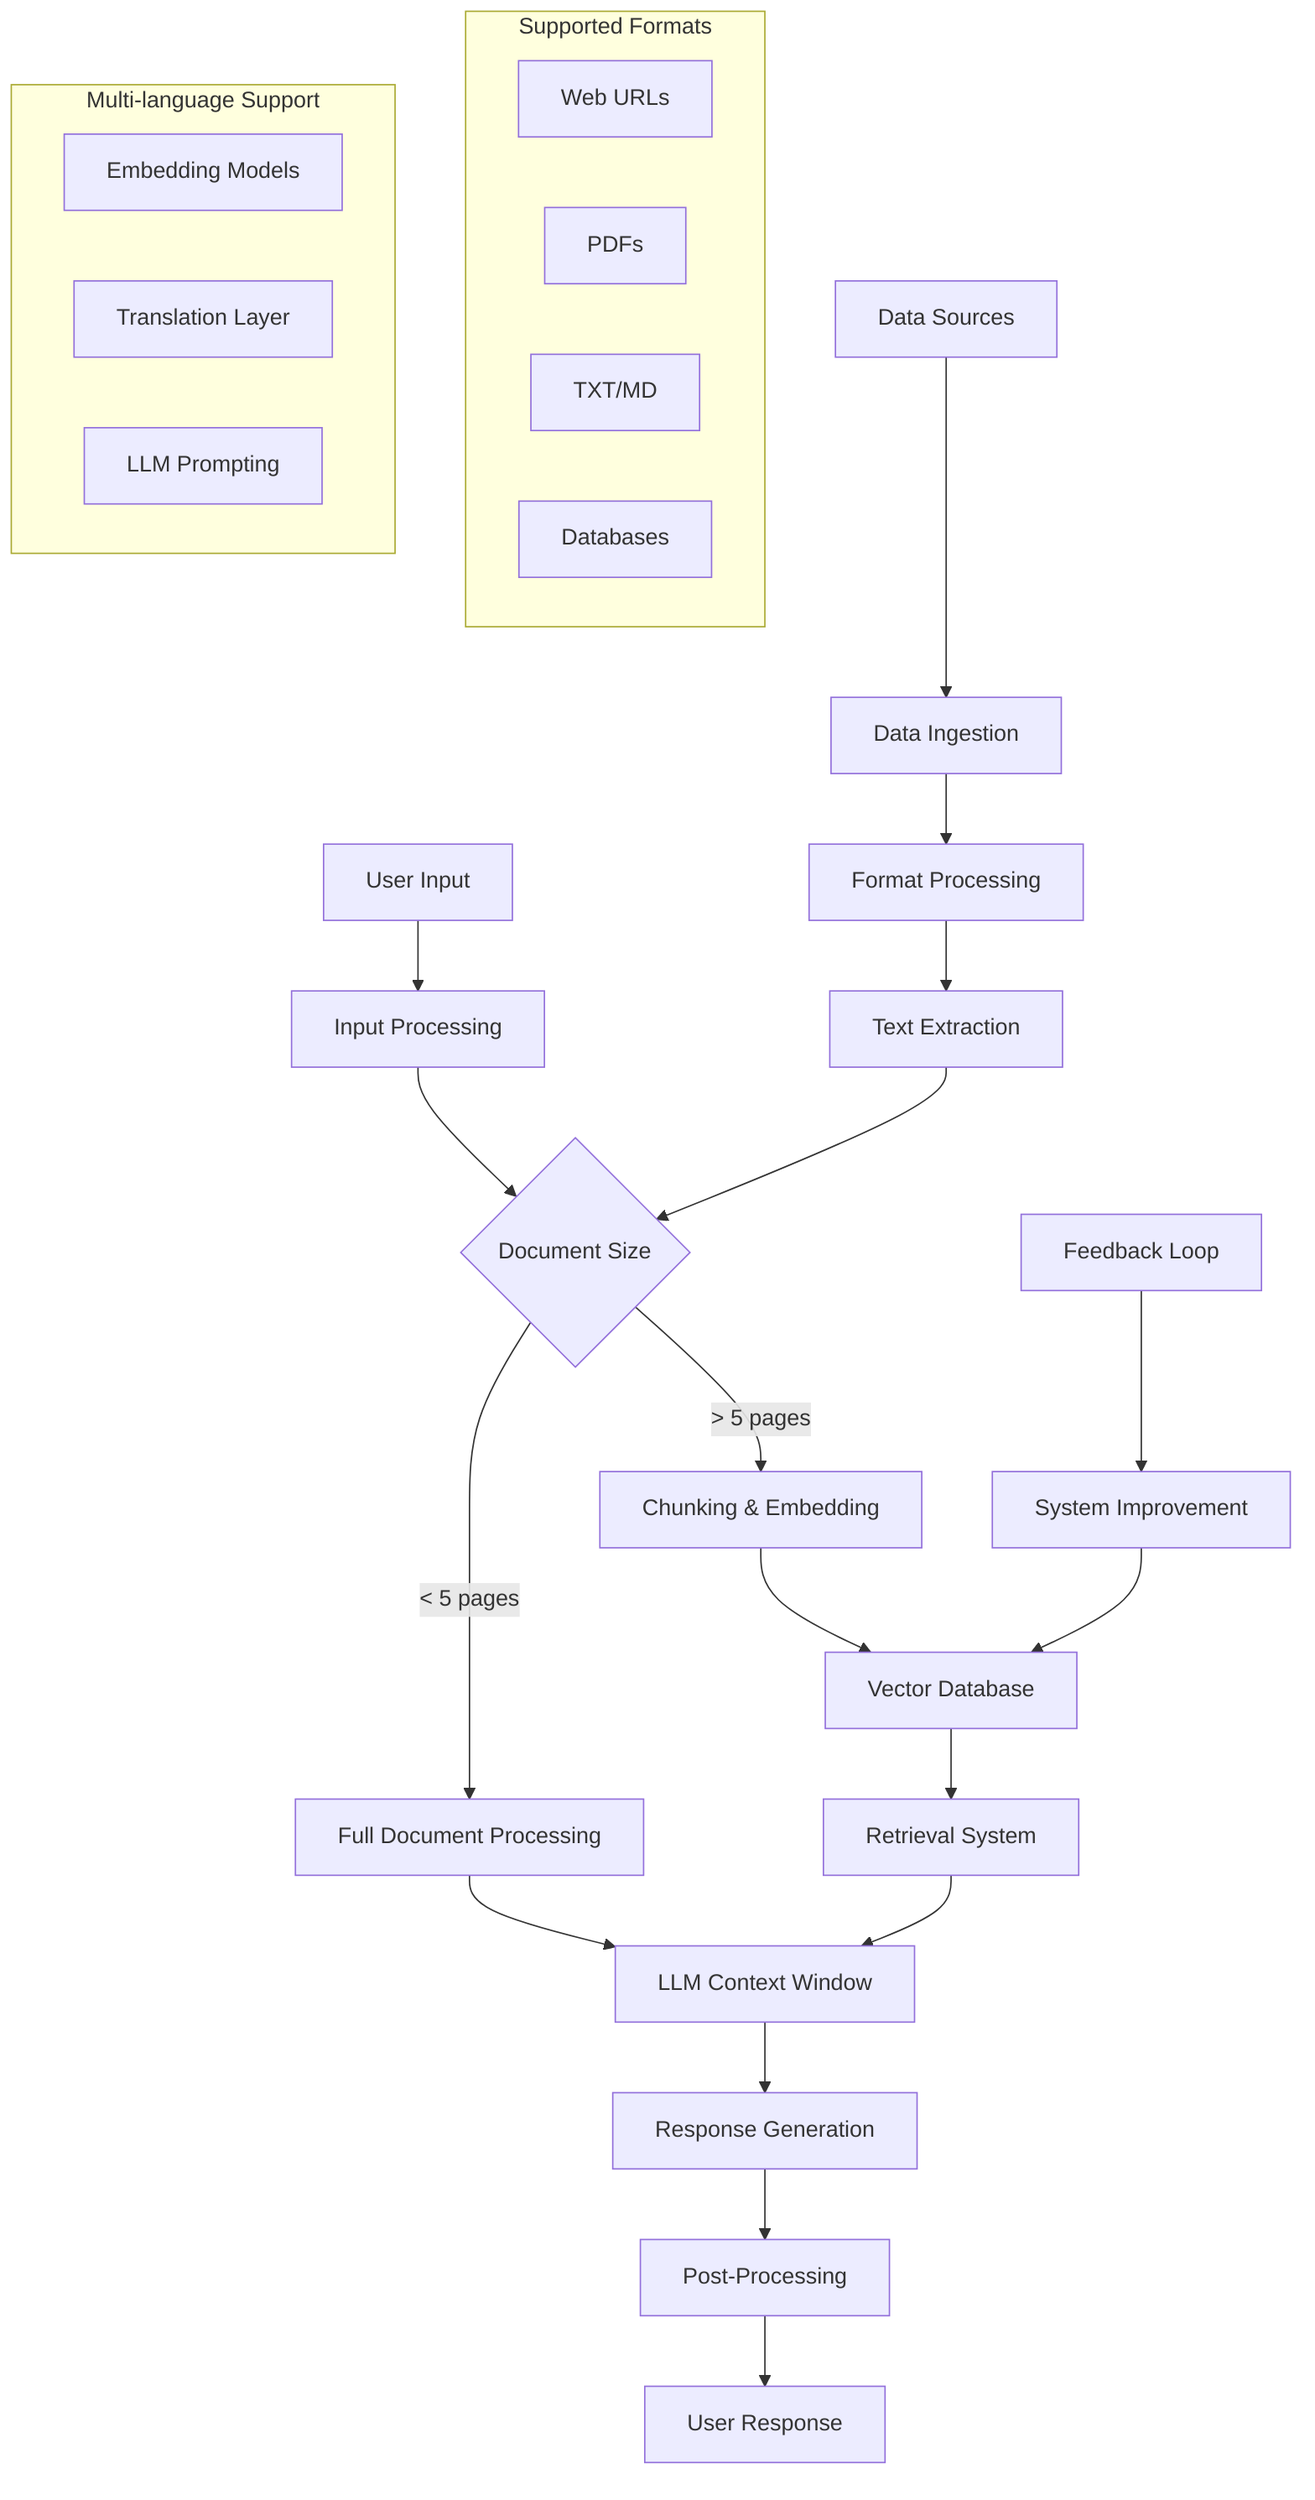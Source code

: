 flowchart TD
    A[User Input] --> B[Input Processing]
    B --> C{Document Size}
    C -->|< 5 pages| D[Full Document Processing]
    C -->|> 5 pages| E[Chunking & Embedding]
    
    F[Data Sources] --> G[Data Ingestion]
    G --> H[Format Processing]
    H --> I[Text Extraction]
    I --> C
    
    D --> J[LLM Context Window]
    E --> K[Vector Database]
    K --> L[Retrieval System]
    L --> J
    
    J --> M[Response Generation]
    M --> N[Post-Processing]
    N --> O[User Response]
    
    P[Feedback Loop] --> Q[System Improvement]
    Q --> K
    
    subgraph "Supported Formats"
    R[Web URLs]
    S[PDFs]
    T[TXT/MD]
    U[Databases]
    end
    
    subgraph "Multi-language Support"
    V[Embedding Models]
    W[Translation Layer]
    X[LLM Prompting]
    end